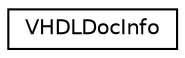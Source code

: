 digraph "类继承关系图"
{
 // INTERACTIVE_SVG=YES
 // LATEX_PDF_SIZE
  edge [fontname="Helvetica",fontsize="10",labelfontname="Helvetica",labelfontsize="10"];
  node [fontname="Helvetica",fontsize="10",shape=record];
  rankdir="LR";
  Node0 [label="VHDLDocInfo",height=0.2,width=0.4,color="black", fillcolor="white", style="filled",URL="$d9/d20/struct_v_h_d_l_doc_info.html",tooltip=" "];
}
